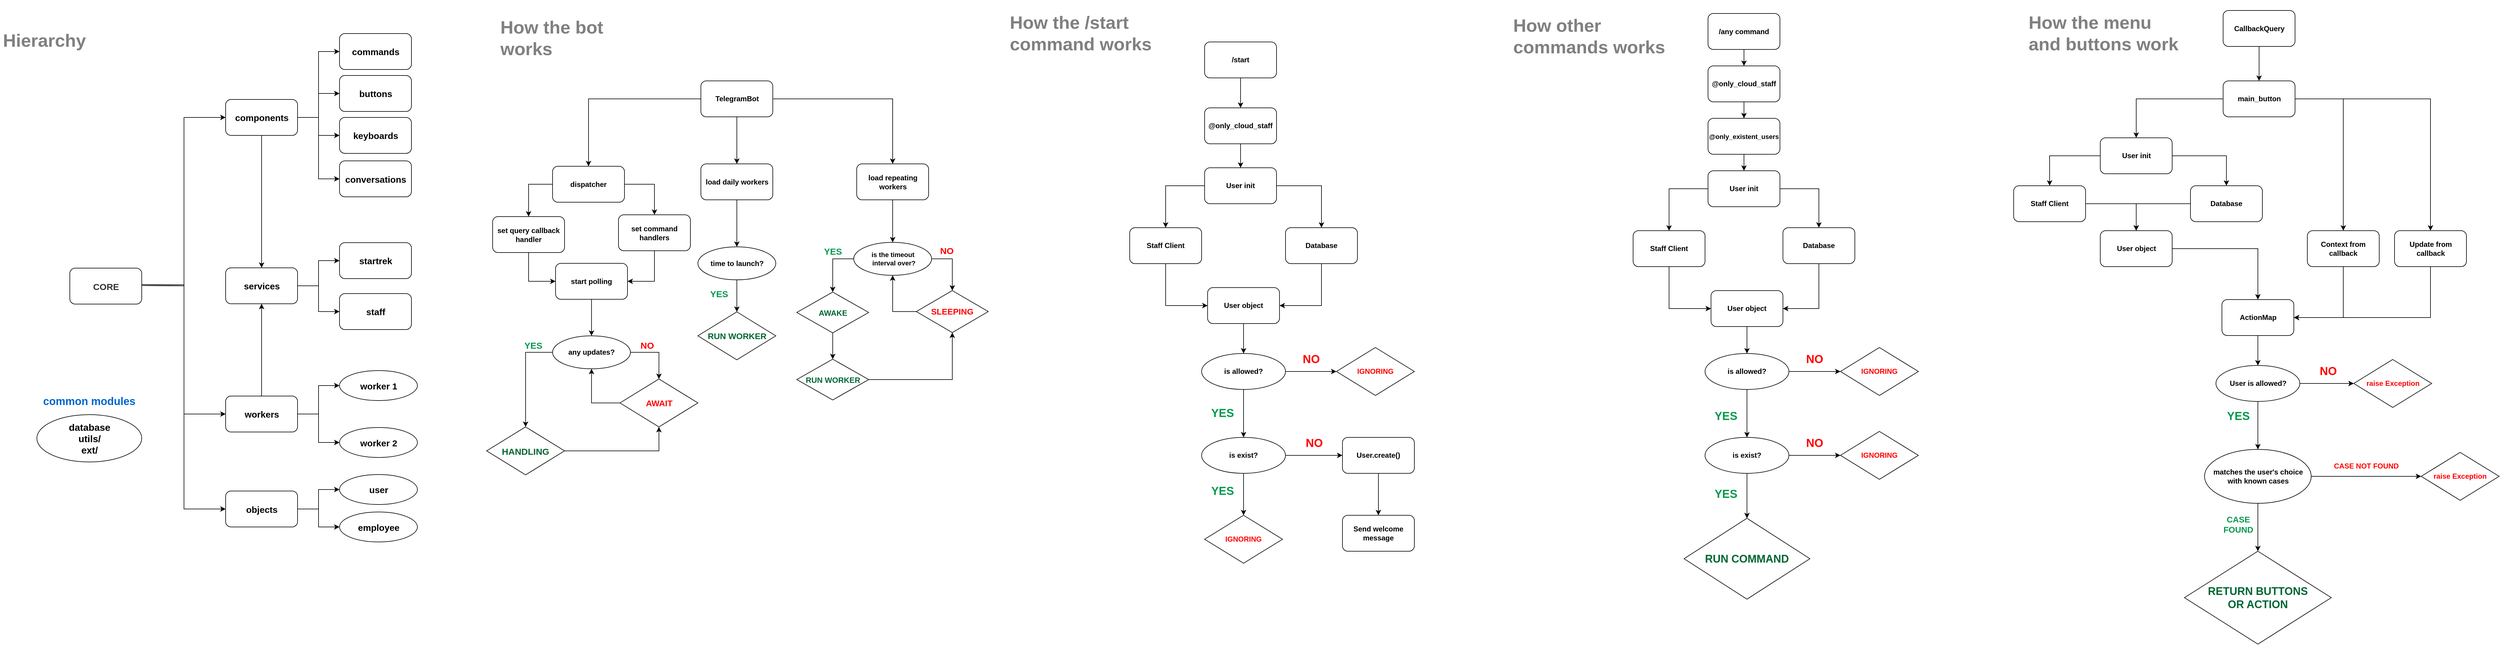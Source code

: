 <mxfile version="10.8.0" type="device"><diagram id="V_cWlCrBmqK7c-BqXXjo" name="Page-1"><mxGraphModel dx="3140" dy="1137" grid="1" gridSize="10" guides="1" tooltips="1" connect="1" arrows="1" fold="1" page="1" pageScale="1" pageWidth="850" pageHeight="1100" math="0" shadow="0"><root><mxCell id="0"/><mxCell id="1" parent="0"/><mxCell id="5QeI-9-VTPNLPR4n-Tfl-6" style="edgeStyle=orthogonalEdgeStyle;rounded=0;orthogonalLoop=1;jettySize=auto;html=1;entryX=0.5;entryY=0;entryDx=0;entryDy=0;fontSize=12;" edge="1" parent="1" source="5QeI-9-VTPNLPR4n-Tfl-1" target="5QeI-9-VTPNLPR4n-Tfl-3"><mxGeometry relative="1" as="geometry"/></mxCell><mxCell id="5QeI-9-VTPNLPR4n-Tfl-1" value="/start" style="rounded=1;whiteSpace=wrap;html=1;fontStyle=1" vertex="1" parent="1"><mxGeometry x="360" y="80" width="120" height="60" as="geometry"/></mxCell><mxCell id="5QeI-9-VTPNLPR4n-Tfl-11" style="edgeStyle=orthogonalEdgeStyle;rounded=0;orthogonalLoop=1;jettySize=auto;html=1;entryX=0.5;entryY=0;entryDx=0;entryDy=0;fontSize=12;" edge="1" parent="1" source="5QeI-9-VTPNLPR4n-Tfl-3" target="5QeI-9-VTPNLPR4n-Tfl-8"><mxGeometry relative="1" as="geometry"/></mxCell><mxCell id="5QeI-9-VTPNLPR4n-Tfl-3" value="@only_cloud_staff" style="rounded=1;whiteSpace=wrap;html=1;fontStyle=1" vertex="1" parent="1"><mxGeometry x="360" y="190" width="120" height="60" as="geometry"/></mxCell><mxCell id="5QeI-9-VTPNLPR4n-Tfl-14" style="edgeStyle=orthogonalEdgeStyle;rounded=0;orthogonalLoop=1;jettySize=auto;html=1;fontSize=12;entryX=0.5;entryY=0;entryDx=0;entryDy=0;" edge="1" parent="1" source="5QeI-9-VTPNLPR4n-Tfl-8" target="5QeI-9-VTPNLPR4n-Tfl-12"><mxGeometry relative="1" as="geometry"><mxPoint x="270" y="389" as="targetPoint"/></mxGeometry></mxCell><mxCell id="5QeI-9-VTPNLPR4n-Tfl-15" style="edgeStyle=orthogonalEdgeStyle;rounded=0;orthogonalLoop=1;jettySize=auto;html=1;entryX=0.5;entryY=0;entryDx=0;entryDy=0;fontSize=12;" edge="1" parent="1" source="5QeI-9-VTPNLPR4n-Tfl-8" target="5QeI-9-VTPNLPR4n-Tfl-13"><mxGeometry relative="1" as="geometry"/></mxCell><mxCell id="5QeI-9-VTPNLPR4n-Tfl-8" value="User init" style="rounded=1;whiteSpace=wrap;html=1;fontStyle=1" vertex="1" parent="1"><mxGeometry x="360" y="290" width="120" height="60" as="geometry"/></mxCell><mxCell id="5QeI-9-VTPNLPR4n-Tfl-18" style="edgeStyle=orthogonalEdgeStyle;rounded=0;orthogonalLoop=1;jettySize=auto;html=1;entryX=0;entryY=0.5;entryDx=0;entryDy=0;fontSize=12;exitX=0.5;exitY=1;exitDx=0;exitDy=0;" edge="1" parent="1" source="5QeI-9-VTPNLPR4n-Tfl-12" target="5QeI-9-VTPNLPR4n-Tfl-16"><mxGeometry relative="1" as="geometry"/></mxCell><mxCell id="5QeI-9-VTPNLPR4n-Tfl-12" value="Staff Client" style="rounded=1;whiteSpace=wrap;html=1;fontSize=12;fontStyle=1" vertex="1" parent="1"><mxGeometry x="235" y="390" width="120" height="60" as="geometry"/></mxCell><mxCell id="5QeI-9-VTPNLPR4n-Tfl-17" style="edgeStyle=orthogonalEdgeStyle;rounded=0;orthogonalLoop=1;jettySize=auto;html=1;entryX=1;entryY=0.5;entryDx=0;entryDy=0;fontSize=12;exitX=0.5;exitY=1;exitDx=0;exitDy=0;" edge="1" parent="1" source="5QeI-9-VTPNLPR4n-Tfl-13" target="5QeI-9-VTPNLPR4n-Tfl-16"><mxGeometry relative="1" as="geometry"/></mxCell><mxCell id="5QeI-9-VTPNLPR4n-Tfl-13" value="Database" style="rounded=1;whiteSpace=wrap;html=1;fontSize=12;fontStyle=1" vertex="1" parent="1"><mxGeometry x="495" y="390" width="120" height="60" as="geometry"/></mxCell><mxCell id="5QeI-9-VTPNLPR4n-Tfl-23" style="edgeStyle=orthogonalEdgeStyle;rounded=0;orthogonalLoop=1;jettySize=auto;html=1;entryX=0.5;entryY=0;entryDx=0;entryDy=0;fontSize=19;fontColor=#FF0000;" edge="1" parent="1" source="5QeI-9-VTPNLPR4n-Tfl-16" target="5QeI-9-VTPNLPR4n-Tfl-19"><mxGeometry relative="1" as="geometry"/></mxCell><mxCell id="5QeI-9-VTPNLPR4n-Tfl-16" value="User object" style="rounded=1;whiteSpace=wrap;html=1;fontSize=12;fontStyle=1" vertex="1" parent="1"><mxGeometry x="365" y="490" width="120" height="60" as="geometry"/></mxCell><mxCell id="5QeI-9-VTPNLPR4n-Tfl-21" style="edgeStyle=orthogonalEdgeStyle;rounded=0;orthogonalLoop=1;jettySize=auto;html=1;entryX=0;entryY=0.5;entryDx=0;entryDy=0;fontSize=12;" edge="1" parent="1" source="5QeI-9-VTPNLPR4n-Tfl-19" target="5QeI-9-VTPNLPR4n-Tfl-20"><mxGeometry relative="1" as="geometry"/></mxCell><mxCell id="5QeI-9-VTPNLPR4n-Tfl-27" style="edgeStyle=orthogonalEdgeStyle;rounded=0;orthogonalLoop=1;jettySize=auto;html=1;entryX=0.5;entryY=0;entryDx=0;entryDy=0;fontSize=19;fontColor=#FF0000;" edge="1" parent="1" source="5QeI-9-VTPNLPR4n-Tfl-19" target="5QeI-9-VTPNLPR4n-Tfl-26"><mxGeometry relative="1" as="geometry"/></mxCell><mxCell id="5QeI-9-VTPNLPR4n-Tfl-19" value="is allowed?" style="ellipse;whiteSpace=wrap;html=1;fontSize=12;fontStyle=1" vertex="1" parent="1"><mxGeometry x="355" y="600" width="140" height="60" as="geometry"/></mxCell><mxCell id="5QeI-9-VTPNLPR4n-Tfl-20" value="IGNORING" style="rhombus;whiteSpace=wrap;html=1;fontSize=12;fontColor=#FF0000;fontStyle=1" vertex="1" parent="1"><mxGeometry x="580" y="590" width="130" height="80" as="geometry"/></mxCell><mxCell id="5QeI-9-VTPNLPR4n-Tfl-22" value="NO" style="text;html=1;strokeColor=none;fillColor=none;align=center;verticalAlign=middle;whiteSpace=wrap;rounded=0;fontSize=19;fontColor=#FF0000;fontStyle=1" vertex="1" parent="1"><mxGeometry x="518" y="600" width="40" height="20" as="geometry"/></mxCell><mxCell id="5QeI-9-VTPNLPR4n-Tfl-25" value="YES" style="text;html=1;strokeColor=none;fillColor=none;align=center;verticalAlign=middle;whiteSpace=wrap;rounded=0;fontSize=19;fontColor=#00994D;fontStyle=1" vertex="1" parent="1"><mxGeometry x="370" y="690" width="40" height="20" as="geometry"/></mxCell><mxCell id="5QeI-9-VTPNLPR4n-Tfl-31" style="edgeStyle=orthogonalEdgeStyle;rounded=0;orthogonalLoop=1;jettySize=auto;html=1;entryX=0;entryY=0.5;entryDx=0;entryDy=0;fontSize=19;fontColor=#00994D;" edge="1" parent="1" source="5QeI-9-VTPNLPR4n-Tfl-26" target="5QeI-9-VTPNLPR4n-Tfl-30"><mxGeometry relative="1" as="geometry"/></mxCell><mxCell id="5QeI-9-VTPNLPR4n-Tfl-35" style="edgeStyle=orthogonalEdgeStyle;rounded=0;orthogonalLoop=1;jettySize=auto;html=1;entryX=0.5;entryY=0;entryDx=0;entryDy=0;fontSize=19;fontColor=#00994D;" edge="1" parent="1" source="5QeI-9-VTPNLPR4n-Tfl-26" target="5QeI-9-VTPNLPR4n-Tfl-34"><mxGeometry relative="1" as="geometry"/></mxCell><mxCell id="5QeI-9-VTPNLPR4n-Tfl-26" value="is exist?" style="ellipse;whiteSpace=wrap;html=1;fontSize=12;fontStyle=1" vertex="1" parent="1"><mxGeometry x="355" y="740" width="140" height="60" as="geometry"/></mxCell><mxCell id="5QeI-9-VTPNLPR4n-Tfl-29" value="NO" style="text;html=1;strokeColor=none;fillColor=none;align=center;verticalAlign=middle;whiteSpace=wrap;rounded=0;fontSize=19;fontColor=#FF0000;fontStyle=1" vertex="1" parent="1"><mxGeometry x="522.5" y="740" width="40" height="20" as="geometry"/></mxCell><mxCell id="5QeI-9-VTPNLPR4n-Tfl-33" style="edgeStyle=orthogonalEdgeStyle;rounded=0;orthogonalLoop=1;jettySize=auto;html=1;entryX=0.5;entryY=0;entryDx=0;entryDy=0;fontSize=19;fontColor=#00994D;" edge="1" parent="1" source="5QeI-9-VTPNLPR4n-Tfl-30" target="5QeI-9-VTPNLPR4n-Tfl-32"><mxGeometry relative="1" as="geometry"/></mxCell><mxCell id="5QeI-9-VTPNLPR4n-Tfl-30" value="User.create()" style="rounded=1;whiteSpace=wrap;html=1;fontSize=12;fontStyle=1" vertex="1" parent="1"><mxGeometry x="590" y="740" width="120" height="60" as="geometry"/></mxCell><mxCell id="5QeI-9-VTPNLPR4n-Tfl-32" value="Send welcome message" style="rounded=1;whiteSpace=wrap;html=1;fontSize=12;fontStyle=1" vertex="1" parent="1"><mxGeometry x="590" y="870" width="120" height="60" as="geometry"/></mxCell><mxCell id="5QeI-9-VTPNLPR4n-Tfl-34" value="IGNORING" style="rhombus;whiteSpace=wrap;html=1;fontSize=12;fontColor=#FF0000;fontStyle=1" vertex="1" parent="1"><mxGeometry x="360" y="870" width="130" height="80" as="geometry"/></mxCell><mxCell id="5QeI-9-VTPNLPR4n-Tfl-36" value="YES" style="text;html=1;strokeColor=none;fillColor=none;align=center;verticalAlign=middle;whiteSpace=wrap;rounded=0;fontSize=19;fontColor=#00994D;fontStyle=1" vertex="1" parent="1"><mxGeometry x="370" y="820" width="40" height="20" as="geometry"/></mxCell><mxCell id="5QeI-9-VTPNLPR4n-Tfl-37" value="&lt;h1 style=&quot;font-size: 30px&quot;&gt;How the /start command works&lt;/h1&gt;" style="text;html=1;strokeColor=none;fillColor=none;spacing=5;spacingTop=-20;whiteSpace=wrap;overflow=hidden;rounded=0;fontSize=30;fontColor=#808080;" vertex="1" parent="1"><mxGeometry x="30" y="20" width="250" height="120" as="geometry"/></mxCell><mxCell id="5QeI-9-VTPNLPR4n-Tfl-40" style="edgeStyle=orthogonalEdgeStyle;rounded=0;orthogonalLoop=1;jettySize=auto;html=1;entryX=0.5;entryY=0;entryDx=0;entryDy=0;fontSize=12;" edge="1" source="5QeI-9-VTPNLPR4n-Tfl-41" target="5QeI-9-VTPNLPR4n-Tfl-43" parent="1"><mxGeometry relative="1" as="geometry"/></mxCell><mxCell id="5QeI-9-VTPNLPR4n-Tfl-41" value="/any command" style="rounded=1;whiteSpace=wrap;html=1;fontStyle=1" vertex="1" parent="1"><mxGeometry x="1200" y="32.5" width="120" height="60" as="geometry"/></mxCell><mxCell id="5QeI-9-VTPNLPR4n-Tfl-70" style="edgeStyle=orthogonalEdgeStyle;rounded=0;orthogonalLoop=1;jettySize=auto;html=1;entryX=0.5;entryY=0;entryDx=0;entryDy=0;fontSize=11;fontColor=#808080;" edge="1" parent="1" source="5QeI-9-VTPNLPR4n-Tfl-43" target="5QeI-9-VTPNLPR4n-Tfl-69"><mxGeometry relative="1" as="geometry"/></mxCell><mxCell id="5QeI-9-VTPNLPR4n-Tfl-43" value="@only_cloud_staff" style="rounded=1;whiteSpace=wrap;html=1;fontStyle=1" vertex="1" parent="1"><mxGeometry x="1200" y="120" width="120" height="60" as="geometry"/></mxCell><mxCell id="5QeI-9-VTPNLPR4n-Tfl-44" style="edgeStyle=orthogonalEdgeStyle;rounded=0;orthogonalLoop=1;jettySize=auto;html=1;fontSize=12;entryX=0.5;entryY=0;entryDx=0;entryDy=0;" edge="1" source="5QeI-9-VTPNLPR4n-Tfl-46" target="5QeI-9-VTPNLPR4n-Tfl-48" parent="1"><mxGeometry relative="1" as="geometry"><mxPoint x="1110" y="394" as="targetPoint"/></mxGeometry></mxCell><mxCell id="5QeI-9-VTPNLPR4n-Tfl-45" style="edgeStyle=orthogonalEdgeStyle;rounded=0;orthogonalLoop=1;jettySize=auto;html=1;entryX=0.5;entryY=0;entryDx=0;entryDy=0;fontSize=12;" edge="1" source="5QeI-9-VTPNLPR4n-Tfl-46" target="5QeI-9-VTPNLPR4n-Tfl-50" parent="1"><mxGeometry relative="1" as="geometry"/></mxCell><mxCell id="5QeI-9-VTPNLPR4n-Tfl-46" value="User init" style="rounded=1;whiteSpace=wrap;html=1;fontStyle=1" vertex="1" parent="1"><mxGeometry x="1200" y="295" width="120" height="60" as="geometry"/></mxCell><mxCell id="5QeI-9-VTPNLPR4n-Tfl-47" style="edgeStyle=orthogonalEdgeStyle;rounded=0;orthogonalLoop=1;jettySize=auto;html=1;entryX=0;entryY=0.5;entryDx=0;entryDy=0;fontSize=12;exitX=0.5;exitY=1;exitDx=0;exitDy=0;" edge="1" source="5QeI-9-VTPNLPR4n-Tfl-48" target="5QeI-9-VTPNLPR4n-Tfl-52" parent="1"><mxGeometry relative="1" as="geometry"/></mxCell><mxCell id="5QeI-9-VTPNLPR4n-Tfl-48" value="Staff Client" style="rounded=1;whiteSpace=wrap;html=1;fontSize=12;fontStyle=1" vertex="1" parent="1"><mxGeometry x="1075" y="395" width="120" height="60" as="geometry"/></mxCell><mxCell id="5QeI-9-VTPNLPR4n-Tfl-49" style="edgeStyle=orthogonalEdgeStyle;rounded=0;orthogonalLoop=1;jettySize=auto;html=1;entryX=1;entryY=0.5;entryDx=0;entryDy=0;fontSize=12;exitX=0.5;exitY=1;exitDx=0;exitDy=0;" edge="1" source="5QeI-9-VTPNLPR4n-Tfl-50" target="5QeI-9-VTPNLPR4n-Tfl-52" parent="1"><mxGeometry relative="1" as="geometry"/></mxCell><mxCell id="5QeI-9-VTPNLPR4n-Tfl-50" value="Database" style="rounded=1;whiteSpace=wrap;html=1;fontSize=12;fontStyle=1" vertex="1" parent="1"><mxGeometry x="1325" y="390" width="120" height="60" as="geometry"/></mxCell><mxCell id="5QeI-9-VTPNLPR4n-Tfl-51" style="edgeStyle=orthogonalEdgeStyle;rounded=0;orthogonalLoop=1;jettySize=auto;html=1;entryX=0.5;entryY=0;entryDx=0;entryDy=0;fontSize=19;fontColor=#FF0000;" edge="1" source="5QeI-9-VTPNLPR4n-Tfl-52" target="5QeI-9-VTPNLPR4n-Tfl-55" parent="1"><mxGeometry relative="1" as="geometry"/></mxCell><mxCell id="5QeI-9-VTPNLPR4n-Tfl-52" value="User object" style="rounded=1;whiteSpace=wrap;html=1;fontSize=12;fontStyle=1" vertex="1" parent="1"><mxGeometry x="1205" y="495" width="120" height="60" as="geometry"/></mxCell><mxCell id="5QeI-9-VTPNLPR4n-Tfl-53" style="edgeStyle=orthogonalEdgeStyle;rounded=0;orthogonalLoop=1;jettySize=auto;html=1;entryX=0;entryY=0.5;entryDx=0;entryDy=0;fontSize=12;" edge="1" source="5QeI-9-VTPNLPR4n-Tfl-55" target="5QeI-9-VTPNLPR4n-Tfl-56" parent="1"><mxGeometry relative="1" as="geometry"/></mxCell><mxCell id="5QeI-9-VTPNLPR4n-Tfl-54" style="edgeStyle=orthogonalEdgeStyle;rounded=0;orthogonalLoop=1;jettySize=auto;html=1;entryX=0.5;entryY=0;entryDx=0;entryDy=0;fontSize=19;fontColor=#FF0000;" edge="1" source="5QeI-9-VTPNLPR4n-Tfl-55" target="5QeI-9-VTPNLPR4n-Tfl-61" parent="1"><mxGeometry relative="1" as="geometry"/></mxCell><mxCell id="5QeI-9-VTPNLPR4n-Tfl-55" value="is allowed?" style="ellipse;whiteSpace=wrap;html=1;fontSize=12;fontStyle=1" vertex="1" parent="1"><mxGeometry x="1195" y="600" width="140" height="60" as="geometry"/></mxCell><mxCell id="5QeI-9-VTPNLPR4n-Tfl-56" value="IGNORING" style="rhombus;whiteSpace=wrap;html=1;fontSize=12;fontColor=#FF0000;fontStyle=1" vertex="1" parent="1"><mxGeometry x="1421" y="590" width="130" height="80" as="geometry"/></mxCell><mxCell id="5QeI-9-VTPNLPR4n-Tfl-57" value="NO" style="text;html=1;strokeColor=none;fillColor=none;align=center;verticalAlign=middle;whiteSpace=wrap;rounded=0;fontSize=19;fontColor=#FF0000;fontStyle=1" vertex="1" parent="1"><mxGeometry x="1358" y="600" width="40" height="20" as="geometry"/></mxCell><mxCell id="5QeI-9-VTPNLPR4n-Tfl-58" value="YES" style="text;html=1;strokeColor=none;fillColor=none;align=center;verticalAlign=middle;whiteSpace=wrap;rounded=0;fontSize=19;fontColor=#00994D;fontStyle=1" vertex="1" parent="1"><mxGeometry x="1210" y="695" width="40" height="20" as="geometry"/></mxCell><mxCell id="5QeI-9-VTPNLPR4n-Tfl-59" style="edgeStyle=orthogonalEdgeStyle;rounded=0;orthogonalLoop=1;jettySize=auto;html=1;entryX=0;entryY=0.5;entryDx=0;entryDy=0;fontSize=19;fontColor=#00994D;" edge="1" source="5QeI-9-VTPNLPR4n-Tfl-61" target="5QeI-9-VTPNLPR4n-Tfl-73" parent="1"><mxGeometry relative="1" as="geometry"><mxPoint x="1440.471" y="769.765" as="targetPoint"/></mxGeometry></mxCell><mxCell id="5QeI-9-VTPNLPR4n-Tfl-60" style="edgeStyle=orthogonalEdgeStyle;rounded=0;orthogonalLoop=1;jettySize=auto;html=1;entryX=0.5;entryY=0;entryDx=0;entryDy=0;fontSize=19;fontColor=#00994D;" edge="1" source="5QeI-9-VTPNLPR4n-Tfl-61" target="5QeI-9-VTPNLPR4n-Tfl-66" parent="1"><mxGeometry relative="1" as="geometry"/></mxCell><mxCell id="5QeI-9-VTPNLPR4n-Tfl-61" value="is exist?" style="ellipse;whiteSpace=wrap;html=1;fontSize=12;fontStyle=1" vertex="1" parent="1"><mxGeometry x="1195" y="740" width="140" height="60" as="geometry"/></mxCell><mxCell id="5QeI-9-VTPNLPR4n-Tfl-62" value="NO" style="text;html=1;strokeColor=none;fillColor=none;align=center;verticalAlign=middle;whiteSpace=wrap;rounded=0;fontSize=19;fontColor=#FF0000;fontStyle=1" vertex="1" parent="1"><mxGeometry x="1358" y="740" width="40" height="20" as="geometry"/></mxCell><mxCell id="5QeI-9-VTPNLPR4n-Tfl-66" value="RUN COMMAND" style="rhombus;whiteSpace=wrap;html=1;fontSize=18;fontColor=#006633;fontStyle=1" vertex="1" parent="1"><mxGeometry x="1160" y="875" width="210" height="135" as="geometry"/></mxCell><mxCell id="5QeI-9-VTPNLPR4n-Tfl-67" value="YES" style="text;html=1;strokeColor=none;fillColor=none;align=center;verticalAlign=middle;whiteSpace=wrap;rounded=0;fontSize=19;fontColor=#00994D;fontStyle=1" vertex="1" parent="1"><mxGeometry x="1210" y="825" width="40" height="20" as="geometry"/></mxCell><mxCell id="5QeI-9-VTPNLPR4n-Tfl-68" value="&lt;h1 style=&quot;font-size: 30px&quot;&gt;How other commands works&lt;/h1&gt;" style="text;html=1;strokeColor=none;fillColor=none;spacing=5;spacingTop=-20;whiteSpace=wrap;overflow=hidden;rounded=0;fontSize=30;fontColor=#808080;" vertex="1" parent="1"><mxGeometry x="870" y="25" width="270" height="125" as="geometry"/></mxCell><mxCell id="5QeI-9-VTPNLPR4n-Tfl-72" style="edgeStyle=orthogonalEdgeStyle;rounded=0;orthogonalLoop=1;jettySize=auto;html=1;entryX=0.5;entryY=0;entryDx=0;entryDy=0;fontSize=11;fontColor=#808080;" edge="1" parent="1" source="5QeI-9-VTPNLPR4n-Tfl-69" target="5QeI-9-VTPNLPR4n-Tfl-46"><mxGeometry relative="1" as="geometry"/></mxCell><mxCell id="5QeI-9-VTPNLPR4n-Tfl-69" value="@only_existent_users" style="rounded=1;whiteSpace=wrap;html=1;fontStyle=1;fontSize=11;" vertex="1" parent="1"><mxGeometry x="1200" y="207.5" width="120" height="60" as="geometry"/></mxCell><mxCell id="5QeI-9-VTPNLPR4n-Tfl-73" value="IGNORING" style="rhombus;whiteSpace=wrap;html=1;fontSize=12;fontColor=#FF0000;fontStyle=1" vertex="1" parent="1"><mxGeometry x="1421" y="730" width="130" height="80" as="geometry"/></mxCell><mxCell id="5QeI-9-VTPNLPR4n-Tfl-77" style="edgeStyle=orthogonalEdgeStyle;rounded=0;orthogonalLoop=1;jettySize=auto;html=1;fontSize=12;entryX=0.5;entryY=0;entryDx=0;entryDy=0;" edge="1" source="5QeI-9-VTPNLPR4n-Tfl-89" target="5QeI-9-VTPNLPR4n-Tfl-90" parent="1"><mxGeometry relative="1" as="geometry"><mxPoint x="1764.5" y="339" as="targetPoint"/></mxGeometry></mxCell><mxCell id="5QeI-9-VTPNLPR4n-Tfl-78" style="edgeStyle=orthogonalEdgeStyle;rounded=0;orthogonalLoop=1;jettySize=auto;html=1;entryX=0.5;entryY=0;entryDx=0;entryDy=0;fontSize=12;" edge="1" source="5QeI-9-VTPNLPR4n-Tfl-89" target="5QeI-9-VTPNLPR4n-Tfl-91" parent="1"><mxGeometry relative="1" as="geometry"/></mxCell><mxCell id="5QeI-9-VTPNLPR4n-Tfl-79" style="edgeStyle=orthogonalEdgeStyle;rounded=0;orthogonalLoop=1;jettySize=auto;html=1;entryX=0.5;entryY=0;entryDx=0;entryDy=0;fontSize=12;exitX=1;exitY=0.5;exitDx=0;exitDy=0;" edge="1" source="5QeI-9-VTPNLPR4n-Tfl-90" target="5QeI-9-VTPNLPR4n-Tfl-92" parent="1"><mxGeometry relative="1" as="geometry"><mxPoint x="1860" y="470" as="targetPoint"/></mxGeometry></mxCell><mxCell id="5QeI-9-VTPNLPR4n-Tfl-80" style="edgeStyle=orthogonalEdgeStyle;rounded=0;orthogonalLoop=1;jettySize=auto;html=1;entryX=0.5;entryY=0;entryDx=0;entryDy=0;fontSize=12;" edge="1" source="5QeI-9-VTPNLPR4n-Tfl-91" target="5QeI-9-VTPNLPR4n-Tfl-92" parent="1"><mxGeometry relative="1" as="geometry"><mxPoint x="1980" y="470" as="targetPoint"/></mxGeometry></mxCell><mxCell id="5QeI-9-VTPNLPR4n-Tfl-82" style="edgeStyle=orthogonalEdgeStyle;rounded=0;orthogonalLoop=1;jettySize=auto;html=1;entryX=0;entryY=0.5;entryDx=0;entryDy=0;fontSize=12;" edge="1" source="5QeI-9-VTPNLPR4n-Tfl-93" target="5QeI-9-VTPNLPR4n-Tfl-94" parent="1"><mxGeometry relative="1" as="geometry"/></mxCell><mxCell id="5QeI-9-VTPNLPR4n-Tfl-86" style="edgeStyle=orthogonalEdgeStyle;rounded=0;orthogonalLoop=1;jettySize=auto;html=1;entryX=0.5;entryY=0;entryDx=0;entryDy=0;fontSize=11;fontColor=#808080;exitX=0;exitY=0.5;exitDx=0;exitDy=0;" edge="1" source="5QeI-9-VTPNLPR4n-Tfl-105" target="5QeI-9-VTPNLPR4n-Tfl-89" parent="1"><mxGeometry relative="1" as="geometry"><mxPoint x="2120" y="262.5" as="sourcePoint"/></mxGeometry></mxCell><mxCell id="5QeI-9-VTPNLPR4n-Tfl-106" style="edgeStyle=orthogonalEdgeStyle;rounded=0;orthogonalLoop=1;jettySize=auto;html=1;entryX=0.5;entryY=0;entryDx=0;entryDy=0;fontSize=18;fontColor=#006633;" edge="1" parent="1" source="5QeI-9-VTPNLPR4n-Tfl-87" target="5QeI-9-VTPNLPR4n-Tfl-105"><mxGeometry relative="1" as="geometry"/></mxCell><mxCell id="5QeI-9-VTPNLPR4n-Tfl-87" value="CallbackQuery" style="rounded=1;whiteSpace=wrap;html=1;fontStyle=1" vertex="1" parent="1"><mxGeometry x="2059.5" y="27.5" width="120" height="60" as="geometry"/></mxCell><mxCell id="5QeI-9-VTPNLPR4n-Tfl-89" value="User init" style="rounded=1;whiteSpace=wrap;html=1;fontStyle=1" vertex="1" parent="1"><mxGeometry x="1854.5" y="240" width="120" height="60" as="geometry"/></mxCell><mxCell id="5QeI-9-VTPNLPR4n-Tfl-90" value="Staff Client" style="rounded=1;whiteSpace=wrap;html=1;fontSize=12;fontStyle=1" vertex="1" parent="1"><mxGeometry x="1710" y="320" width="120" height="60" as="geometry"/></mxCell><mxCell id="5QeI-9-VTPNLPR4n-Tfl-91" value="Database" style="rounded=1;whiteSpace=wrap;html=1;fontSize=12;fontStyle=1" vertex="1" parent="1"><mxGeometry x="2005" y="320" width="120" height="60" as="geometry"/></mxCell><mxCell id="5QeI-9-VTPNLPR4n-Tfl-121" style="edgeStyle=orthogonalEdgeStyle;rounded=0;orthogonalLoop=1;jettySize=auto;html=1;entryX=0.5;entryY=0;entryDx=0;entryDy=0;fontSize=18;fontColor=#006633;" edge="1" parent="1" source="5QeI-9-VTPNLPR4n-Tfl-92" target="5QeI-9-VTPNLPR4n-Tfl-111"><mxGeometry relative="1" as="geometry"/></mxCell><mxCell id="5QeI-9-VTPNLPR4n-Tfl-92" value="User object" style="rounded=1;whiteSpace=wrap;html=1;fontSize=12;fontStyle=1" vertex="1" parent="1"><mxGeometry x="1854.5" y="395" width="120" height="60" as="geometry"/></mxCell><mxCell id="5QeI-9-VTPNLPR4n-Tfl-126" style="edgeStyle=orthogonalEdgeStyle;rounded=0;orthogonalLoop=1;jettySize=auto;html=1;fontSize=12;fontColor=#000000;" edge="1" parent="1" source="5QeI-9-VTPNLPR4n-Tfl-93" target="5QeI-9-VTPNLPR4n-Tfl-125"><mxGeometry relative="1" as="geometry"/></mxCell><mxCell id="5QeI-9-VTPNLPR4n-Tfl-93" value="User is allowed?" style="ellipse;whiteSpace=wrap;html=1;fontSize=12;fontStyle=1" vertex="1" parent="1"><mxGeometry x="2047.5" y="620" width="140" height="60" as="geometry"/></mxCell><mxCell id="5QeI-9-VTPNLPR4n-Tfl-94" value="raise Exception" style="rhombus;whiteSpace=wrap;html=1;fontSize=12;fontColor=#FF0000;fontStyle=1" vertex="1" parent="1"><mxGeometry x="2277.5" y="610" width="130" height="80" as="geometry"/></mxCell><mxCell id="5QeI-9-VTPNLPR4n-Tfl-95" value="NO" style="text;html=1;strokeColor=none;fillColor=none;align=center;verticalAlign=middle;whiteSpace=wrap;rounded=0;fontSize=19;fontColor=#FF0000;fontStyle=1" vertex="1" parent="1"><mxGeometry x="2214.5" y="620" width="40" height="20" as="geometry"/></mxCell><mxCell id="5QeI-9-VTPNLPR4n-Tfl-96" value="YES" style="text;html=1;strokeColor=none;fillColor=none;align=center;verticalAlign=middle;whiteSpace=wrap;rounded=0;fontSize=19;fontColor=#00994D;fontStyle=1" vertex="1" parent="1"><mxGeometry x="2065" y="695" width="40" height="20" as="geometry"/></mxCell><mxCell id="5QeI-9-VTPNLPR4n-Tfl-99" value="RETURN BUTTONS&lt;br&gt;OR ACTION&lt;br&gt;" style="rhombus;whiteSpace=wrap;html=1;fontSize=18;fontColor=#006633;fontStyle=1" vertex="1" parent="1"><mxGeometry x="1995" y="930" width="245" height="155" as="geometry"/></mxCell><mxCell id="5QeI-9-VTPNLPR4n-Tfl-101" value="&lt;h1 style=&quot;font-size: 30px&quot;&gt;How the menu and buttons work&lt;/h1&gt;" style="text;html=1;strokeColor=none;fillColor=none;spacing=5;spacingTop=-20;whiteSpace=wrap;overflow=hidden;rounded=0;fontSize=30;fontColor=#808080;" vertex="1" parent="1"><mxGeometry x="1729.5" y="20" width="270" height="125" as="geometry"/></mxCell><mxCell id="5QeI-9-VTPNLPR4n-Tfl-117" style="edgeStyle=orthogonalEdgeStyle;rounded=0;orthogonalLoop=1;jettySize=auto;html=1;entryX=0.5;entryY=0;entryDx=0;entryDy=0;fontSize=18;fontColor=#006633;" edge="1" parent="1" source="5QeI-9-VTPNLPR4n-Tfl-105" target="5QeI-9-VTPNLPR4n-Tfl-115"><mxGeometry relative="1" as="geometry"/></mxCell><mxCell id="5QeI-9-VTPNLPR4n-Tfl-118" style="edgeStyle=orthogonalEdgeStyle;rounded=0;orthogonalLoop=1;jettySize=auto;html=1;entryX=0.5;entryY=0;entryDx=0;entryDy=0;fontSize=18;fontColor=#006633;" edge="1" parent="1" source="5QeI-9-VTPNLPR4n-Tfl-105" target="5QeI-9-VTPNLPR4n-Tfl-116"><mxGeometry relative="1" as="geometry"/></mxCell><mxCell id="5QeI-9-VTPNLPR4n-Tfl-105" value="main_button" style="rounded=1;whiteSpace=wrap;html=1;fontStyle=1" vertex="1" parent="1"><mxGeometry x="2059.5" y="145" width="120" height="60" as="geometry"/></mxCell><mxCell id="5QeI-9-VTPNLPR4n-Tfl-124" style="edgeStyle=orthogonalEdgeStyle;rounded=0;orthogonalLoop=1;jettySize=auto;html=1;entryX=0.5;entryY=0;entryDx=0;entryDy=0;fontSize=18;fontColor=#006633;" edge="1" parent="1" source="5QeI-9-VTPNLPR4n-Tfl-111" target="5QeI-9-VTPNLPR4n-Tfl-93"><mxGeometry relative="1" as="geometry"/></mxCell><mxCell id="5QeI-9-VTPNLPR4n-Tfl-111" value="ActionMap" style="rounded=1;whiteSpace=wrap;html=1;fontStyle=1" vertex="1" parent="1"><mxGeometry x="2057.5" y="510" width="120" height="60" as="geometry"/></mxCell><mxCell id="5QeI-9-VTPNLPR4n-Tfl-122" style="edgeStyle=orthogonalEdgeStyle;rounded=0;orthogonalLoop=1;jettySize=auto;html=1;entryX=1;entryY=0.5;entryDx=0;entryDy=0;fontSize=18;fontColor=#006633;exitX=0.5;exitY=1;exitDx=0;exitDy=0;" edge="1" parent="1" source="5QeI-9-VTPNLPR4n-Tfl-115" target="5QeI-9-VTPNLPR4n-Tfl-111"><mxGeometry relative="1" as="geometry"/></mxCell><mxCell id="5QeI-9-VTPNLPR4n-Tfl-115" value="Context from callback" style="rounded=1;whiteSpace=wrap;html=1;fontSize=12;fontStyle=1" vertex="1" parent="1"><mxGeometry x="2200" y="395" width="120" height="60" as="geometry"/></mxCell><mxCell id="5QeI-9-VTPNLPR4n-Tfl-123" style="edgeStyle=orthogonalEdgeStyle;rounded=0;orthogonalLoop=1;jettySize=auto;html=1;entryX=1;entryY=0.5;entryDx=0;entryDy=0;fontSize=18;fontColor=#006633;exitX=0.5;exitY=1;exitDx=0;exitDy=0;" edge="1" parent="1" source="5QeI-9-VTPNLPR4n-Tfl-116" target="5QeI-9-VTPNLPR4n-Tfl-111"><mxGeometry relative="1" as="geometry"/></mxCell><mxCell id="5QeI-9-VTPNLPR4n-Tfl-116" value="Update from callback" style="rounded=1;whiteSpace=wrap;html=1;fontSize=12;fontStyle=1" vertex="1" parent="1"><mxGeometry x="2345.5" y="395" width="120" height="60" as="geometry"/></mxCell><mxCell id="5QeI-9-VTPNLPR4n-Tfl-130" style="edgeStyle=orthogonalEdgeStyle;rounded=0;orthogonalLoop=1;jettySize=auto;html=1;fontSize=12;fontColor=#000000;" edge="1" parent="1" source="5QeI-9-VTPNLPR4n-Tfl-125" target="5QeI-9-VTPNLPR4n-Tfl-99"><mxGeometry relative="1" as="geometry"/></mxCell><mxCell id="5QeI-9-VTPNLPR4n-Tfl-133" style="edgeStyle=orthogonalEdgeStyle;rounded=0;orthogonalLoop=1;jettySize=auto;html=1;fontSize=12;fontColor=#000000;" edge="1" parent="1" source="5QeI-9-VTPNLPR4n-Tfl-125" target="5QeI-9-VTPNLPR4n-Tfl-132"><mxGeometry relative="1" as="geometry"/></mxCell><mxCell id="5QeI-9-VTPNLPR4n-Tfl-125" value="matches the user's choice with known cases" style="ellipse;whiteSpace=wrap;html=1;fontSize=12;fontColor=#000000;fontStyle=1" vertex="1" parent="1"><mxGeometry x="2028.5" y="760" width="178" height="90" as="geometry"/></mxCell><mxCell id="5QeI-9-VTPNLPR4n-Tfl-129" value="CASE FOUND" style="text;html=1;strokeColor=none;fillColor=none;align=center;verticalAlign=middle;whiteSpace=wrap;rounded=0;fontSize=14;fontColor=#00994D;fontStyle=1" vertex="1" parent="1"><mxGeometry x="2065" y="875" width="40" height="20" as="geometry"/></mxCell><mxCell id="5QeI-9-VTPNLPR4n-Tfl-132" value="raise Exception" style="rhombus;whiteSpace=wrap;html=1;fontSize=12;fontColor=#FF0000;fontStyle=1" vertex="1" parent="1"><mxGeometry x="2390" y="765" width="130" height="80" as="geometry"/></mxCell><mxCell id="5QeI-9-VTPNLPR4n-Tfl-134" value="CASE NOT FOUND" style="text;html=1;strokeColor=none;fillColor=none;align=center;verticalAlign=middle;whiteSpace=wrap;rounded=0;fontSize=12;fontColor=#FF0000;fontStyle=1" vertex="1" parent="1"><mxGeometry x="2221" y="760" width="155" height="55" as="geometry"/></mxCell><mxCell id="5QeI-9-VTPNLPR4n-Tfl-135" style="edgeStyle=orthogonalEdgeStyle;rounded=0;orthogonalLoop=1;jettySize=auto;html=1;entryX=0.5;entryY=0;entryDx=0;entryDy=0;fontSize=12;exitX=1;exitY=0.5;exitDx=0;exitDy=0;" edge="1" source="5QeI-9-VTPNLPR4n-Tfl-176" target="5QeI-9-VTPNLPR4n-Tfl-138" parent="1"><mxGeometry relative="1" as="geometry"/></mxCell><mxCell id="5QeI-9-VTPNLPR4n-Tfl-165" style="edgeStyle=orthogonalEdgeStyle;rounded=0;orthogonalLoop=1;jettySize=auto;html=1;entryX=0.5;entryY=0;entryDx=0;entryDy=0;fontSize=14;fontColor=#000000;exitX=0;exitY=0.5;exitDx=0;exitDy=0;" edge="1" parent="1" source="5QeI-9-VTPNLPR4n-Tfl-176" target="5QeI-9-VTPNLPR4n-Tfl-141"><mxGeometry relative="1" as="geometry"/></mxCell><mxCell id="5QeI-9-VTPNLPR4n-Tfl-166" style="edgeStyle=orthogonalEdgeStyle;rounded=0;orthogonalLoop=1;jettySize=auto;html=1;entryX=0.5;entryY=0;entryDx=0;entryDy=0;fontSize=14;fontColor=#000000;" edge="1" parent="1" source="5QeI-9-VTPNLPR4n-Tfl-136" target="5QeI-9-VTPNLPR4n-Tfl-164"><mxGeometry relative="1" as="geometry"/></mxCell><mxCell id="5QeI-9-VTPNLPR4n-Tfl-177" style="edgeStyle=orthogonalEdgeStyle;rounded=0;orthogonalLoop=1;jettySize=auto;html=1;entryX=0.5;entryY=0;entryDx=0;entryDy=0;fontSize=14;fontColor=#006633;exitX=0;exitY=0.5;exitDx=0;exitDy=0;" edge="1" parent="1" source="5QeI-9-VTPNLPR4n-Tfl-136" target="5QeI-9-VTPNLPR4n-Tfl-176"><mxGeometry relative="1" as="geometry"/></mxCell><mxCell id="5QeI-9-VTPNLPR4n-Tfl-179" style="edgeStyle=orthogonalEdgeStyle;rounded=0;orthogonalLoop=1;jettySize=auto;html=1;entryX=0.5;entryY=0;entryDx=0;entryDy=0;fontSize=14;fontColor=#006633;" edge="1" parent="1" source="5QeI-9-VTPNLPR4n-Tfl-136" target="5QeI-9-VTPNLPR4n-Tfl-178"><mxGeometry relative="1" as="geometry"/></mxCell><mxCell id="5QeI-9-VTPNLPR4n-Tfl-136" value="TelegramBot" style="rounded=1;whiteSpace=wrap;html=1;fontStyle=1" vertex="1" parent="1"><mxGeometry x="-480.5" y="145" width="120" height="60" as="geometry"/></mxCell><mxCell id="5QeI-9-VTPNLPR4n-Tfl-168" style="edgeStyle=orthogonalEdgeStyle;rounded=0;orthogonalLoop=1;jettySize=auto;html=1;entryX=1;entryY=0.5;entryDx=0;entryDy=0;fontSize=14;fontColor=#000000;" edge="1" parent="1" source="5QeI-9-VTPNLPR4n-Tfl-138" target="5QeI-9-VTPNLPR4n-Tfl-167"><mxGeometry relative="1" as="geometry"/></mxCell><mxCell id="5QeI-9-VTPNLPR4n-Tfl-138" value="set command handlers" style="rounded=1;whiteSpace=wrap;html=1;fontStyle=1" vertex="1" parent="1"><mxGeometry x="-618" y="368.5" width="120" height="60" as="geometry"/></mxCell><mxCell id="5QeI-9-VTPNLPR4n-Tfl-169" style="edgeStyle=orthogonalEdgeStyle;rounded=0;orthogonalLoop=1;jettySize=auto;html=1;entryX=0;entryY=0.5;entryDx=0;entryDy=0;fontSize=14;fontColor=#000000;" edge="1" parent="1" source="5QeI-9-VTPNLPR4n-Tfl-141" target="5QeI-9-VTPNLPR4n-Tfl-167"><mxGeometry relative="1" as="geometry"/></mxCell><mxCell id="5QeI-9-VTPNLPR4n-Tfl-141" value="set query callback handler" style="rounded=1;whiteSpace=wrap;html=1;fontStyle=1" vertex="1" parent="1"><mxGeometry x="-828" y="371.5" width="120" height="60" as="geometry"/></mxCell><mxCell id="5QeI-9-VTPNLPR4n-Tfl-174" style="edgeStyle=orthogonalEdgeStyle;rounded=0;orthogonalLoop=1;jettySize=auto;html=1;entryX=0.5;entryY=1;entryDx=0;entryDy=0;fontSize=14;fontColor=#000000;exitX=0;exitY=0.5;exitDx=0;exitDy=0;" edge="1" parent="1" source="5QeI-9-VTPNLPR4n-Tfl-151" target="5QeI-9-VTPNLPR4n-Tfl-156"><mxGeometry relative="1" as="geometry"/></mxCell><mxCell id="5QeI-9-VTPNLPR4n-Tfl-151" value="AWAIT" style="rhombus;whiteSpace=wrap;html=1;fontSize=14;fontColor=#FF0000;fontStyle=1" vertex="1" parent="1"><mxGeometry x="-615.5" y="642.5" width="130" height="80" as="geometry"/></mxCell><mxCell id="5QeI-9-VTPNLPR4n-Tfl-152" value="NO" style="text;html=1;strokeColor=none;fillColor=none;align=center;verticalAlign=middle;whiteSpace=wrap;rounded=0;fontSize=15;fontColor=#FF0000;fontStyle=1" vertex="1" parent="1"><mxGeometry x="-590.5" y="575.5" width="40" height="20" as="geometry"/></mxCell><mxCell id="5QeI-9-VTPNLPR4n-Tfl-153" value="YES" style="text;html=1;strokeColor=none;fillColor=none;align=center;verticalAlign=middle;whiteSpace=wrap;rounded=0;fontSize=15;fontColor=#00994D;fontStyle=1" vertex="1" parent="1"><mxGeometry x="-780.5" y="575.5" width="40" height="20" as="geometry"/></mxCell><mxCell id="5QeI-9-VTPNLPR4n-Tfl-171" style="edgeStyle=orthogonalEdgeStyle;rounded=0;orthogonalLoop=1;jettySize=auto;html=1;entryX=0.5;entryY=0;entryDx=0;entryDy=0;fontSize=14;fontColor=#000000;exitX=1;exitY=0.5;exitDx=0;exitDy=0;" edge="1" parent="1" source="5QeI-9-VTPNLPR4n-Tfl-156" target="5QeI-9-VTPNLPR4n-Tfl-151"><mxGeometry relative="1" as="geometry"/></mxCell><mxCell id="5QeI-9-VTPNLPR4n-Tfl-172" style="edgeStyle=orthogonalEdgeStyle;rounded=0;orthogonalLoop=1;jettySize=auto;html=1;entryX=0.5;entryY=0;entryDx=0;entryDy=0;fontSize=14;fontColor=#000000;exitX=0;exitY=0.5;exitDx=0;exitDy=0;" edge="1" parent="1" source="5QeI-9-VTPNLPR4n-Tfl-156" target="5QeI-9-VTPNLPR4n-Tfl-161"><mxGeometry relative="1" as="geometry"/></mxCell><mxCell id="5QeI-9-VTPNLPR4n-Tfl-156" value="any updates?" style="ellipse;whiteSpace=wrap;html=1;fontSize=12;fontStyle=1" vertex="1" parent="1"><mxGeometry x="-728" y="570.5" width="130" height="55" as="geometry"/></mxCell><mxCell id="5QeI-9-VTPNLPR4n-Tfl-196" style="edgeStyle=orthogonalEdgeStyle;rounded=0;orthogonalLoop=1;jettySize=auto;html=1;entryX=0.5;entryY=1;entryDx=0;entryDy=0;fontSize=17;fontColor=#006633;" edge="1" parent="1" source="5QeI-9-VTPNLPR4n-Tfl-161" target="5QeI-9-VTPNLPR4n-Tfl-151"><mxGeometry relative="1" as="geometry"/></mxCell><mxCell id="5QeI-9-VTPNLPR4n-Tfl-161" value="HANDLING" style="rhombus;whiteSpace=wrap;html=1;fontSize=15;fontColor=#006633;fontStyle=1" vertex="1" parent="1"><mxGeometry x="-838" y="722.5" width="130" height="80" as="geometry"/></mxCell><mxCell id="5QeI-9-VTPNLPR4n-Tfl-163" value="&lt;h1 style=&quot;font-size: 30px&quot;&gt;How the bot works&amp;nbsp; &amp;nbsp;&amp;nbsp;&lt;/h1&gt;" style="text;html=1;strokeColor=none;fillColor=none;spacing=5;spacingTop=-20;whiteSpace=wrap;overflow=hidden;rounded=0;fontSize=30;fontColor=#808080;" vertex="1" parent="1"><mxGeometry x="-820" y="27.5" width="250" height="120" as="geometry"/></mxCell><mxCell id="5QeI-9-VTPNLPR4n-Tfl-191" style="edgeStyle=orthogonalEdgeStyle;rounded=0;orthogonalLoop=1;jettySize=auto;html=1;entryX=0.5;entryY=0;entryDx=0;entryDy=0;fontSize=11;fontColor=#006633;" edge="1" parent="1" source="5QeI-9-VTPNLPR4n-Tfl-164" target="5QeI-9-VTPNLPR4n-Tfl-185"><mxGeometry relative="1" as="geometry"/></mxCell><mxCell id="5QeI-9-VTPNLPR4n-Tfl-164" value="load repeating workers" style="rounded=1;whiteSpace=wrap;html=1;fontStyle=1" vertex="1" parent="1"><mxGeometry x="-220.5" y="283.5" width="120" height="60" as="geometry"/></mxCell><mxCell id="5QeI-9-VTPNLPR4n-Tfl-175" style="edgeStyle=orthogonalEdgeStyle;rounded=0;orthogonalLoop=1;jettySize=auto;html=1;entryX=0.5;entryY=0;entryDx=0;entryDy=0;fontSize=14;fontColor=#000000;" edge="1" parent="1" source="5QeI-9-VTPNLPR4n-Tfl-167" target="5QeI-9-VTPNLPR4n-Tfl-156"><mxGeometry relative="1" as="geometry"/></mxCell><mxCell id="5QeI-9-VTPNLPR4n-Tfl-167" value="start polling" style="rounded=1;whiteSpace=wrap;html=1;fontStyle=1" vertex="1" parent="1"><mxGeometry x="-723" y="449.5" width="120" height="60" as="geometry"/></mxCell><mxCell id="5QeI-9-VTPNLPR4n-Tfl-176" value="dispatcher" style="rounded=1;whiteSpace=wrap;html=1;fontStyle=1" vertex="1" parent="1"><mxGeometry x="-728" y="287.5" width="120" height="60" as="geometry"/></mxCell><mxCell id="5QeI-9-VTPNLPR4n-Tfl-181" style="edgeStyle=orthogonalEdgeStyle;rounded=0;orthogonalLoop=1;jettySize=auto;html=1;entryX=0.5;entryY=0;entryDx=0;entryDy=0;fontSize=14;fontColor=#006633;" edge="1" parent="1" source="5QeI-9-VTPNLPR4n-Tfl-178" target="5QeI-9-VTPNLPR4n-Tfl-180"><mxGeometry relative="1" as="geometry"/></mxCell><mxCell id="5QeI-9-VTPNLPR4n-Tfl-178" value="load daily workers" style="rounded=1;whiteSpace=wrap;html=1;fontStyle=1" vertex="1" parent="1"><mxGeometry x="-480.5" y="283.5" width="120" height="60" as="geometry"/></mxCell><mxCell id="5QeI-9-VTPNLPR4n-Tfl-184" style="edgeStyle=orthogonalEdgeStyle;rounded=0;orthogonalLoop=1;jettySize=auto;html=1;entryX=0.5;entryY=0;entryDx=0;entryDy=0;fontSize=14;fontColor=#006633;" edge="1" parent="1" source="5QeI-9-VTPNLPR4n-Tfl-180" target="5QeI-9-VTPNLPR4n-Tfl-182"><mxGeometry relative="1" as="geometry"/></mxCell><mxCell id="5QeI-9-VTPNLPR4n-Tfl-180" value="time to launch?" style="ellipse;whiteSpace=wrap;html=1;fontSize=12;fontStyle=1" vertex="1" parent="1"><mxGeometry x="-485.5" y="422" width="130" height="55" as="geometry"/></mxCell><mxCell id="5QeI-9-VTPNLPR4n-Tfl-182" value="RUN WORKER" style="rhombus;whiteSpace=wrap;html=1;fontSize=14;fontColor=#006633;fontStyle=1" vertex="1" parent="1"><mxGeometry x="-485.5" y="530.5" width="130" height="80" as="geometry"/></mxCell><mxCell id="5QeI-9-VTPNLPR4n-Tfl-183" value="YES" style="text;html=1;strokeColor=none;fillColor=none;align=center;verticalAlign=middle;whiteSpace=wrap;rounded=0;fontSize=15;fontColor=#00994D;fontStyle=1" vertex="1" parent="1"><mxGeometry x="-470.5" y="490" width="40" height="20" as="geometry"/></mxCell><mxCell id="5QeI-9-VTPNLPR4n-Tfl-189" style="edgeStyle=orthogonalEdgeStyle;rounded=0;orthogonalLoop=1;jettySize=auto;html=1;entryX=0.5;entryY=0;entryDx=0;entryDy=0;fontSize=11;fontColor=#006633;exitX=0;exitY=0.5;exitDx=0;exitDy=0;" edge="1" parent="1" source="5QeI-9-VTPNLPR4n-Tfl-185" target="5QeI-9-VTPNLPR4n-Tfl-188"><mxGeometry relative="1" as="geometry"/></mxCell><mxCell id="5QeI-9-VTPNLPR4n-Tfl-190" style="edgeStyle=orthogonalEdgeStyle;rounded=0;orthogonalLoop=1;jettySize=auto;html=1;fontSize=11;fontColor=#006633;exitX=1;exitY=0.5;exitDx=0;exitDy=0;" edge="1" parent="1" source="5QeI-9-VTPNLPR4n-Tfl-185" target="5QeI-9-VTPNLPR4n-Tfl-187"><mxGeometry relative="1" as="geometry"><mxPoint x="-59.5" y="494.214" as="targetPoint"/></mxGeometry></mxCell><mxCell id="5QeI-9-VTPNLPR4n-Tfl-185" value="is the timeout&lt;br&gt;&amp;nbsp;interval over?" style="ellipse;whiteSpace=wrap;html=1;fontSize=11;fontStyle=1" vertex="1" parent="1"><mxGeometry x="-225.5" y="414.5" width="130" height="55" as="geometry"/></mxCell><mxCell id="5QeI-9-VTPNLPR4n-Tfl-192" style="edgeStyle=orthogonalEdgeStyle;rounded=0;orthogonalLoop=1;jettySize=auto;html=1;entryX=0.5;entryY=1;entryDx=0;entryDy=0;fontSize=11;fontColor=#006633;exitX=0;exitY=0.5;exitDx=0;exitDy=0;" edge="1" parent="1" source="5QeI-9-VTPNLPR4n-Tfl-187" target="5QeI-9-VTPNLPR4n-Tfl-185"><mxGeometry relative="1" as="geometry"><mxPoint x="-119.5" y="531.357" as="sourcePoint"/></mxGeometry></mxCell><mxCell id="5QeI-9-VTPNLPR4n-Tfl-187" value="SLEEPING" style="rhombus;whiteSpace=wrap;html=1;fontSize=14;fontColor=#FF0000;fontStyle=1" vertex="1" parent="1"><mxGeometry x="-121" y="495" width="120" height="70" as="geometry"/></mxCell><mxCell id="5QeI-9-VTPNLPR4n-Tfl-194" style="edgeStyle=orthogonalEdgeStyle;rounded=0;orthogonalLoop=1;jettySize=auto;html=1;fontSize=13;fontColor=#006633;" edge="1" parent="1" source="5QeI-9-VTPNLPR4n-Tfl-188" target="5QeI-9-VTPNLPR4n-Tfl-193"><mxGeometry relative="1" as="geometry"/></mxCell><mxCell id="5QeI-9-VTPNLPR4n-Tfl-188" value="AWAKE" style="rhombus;whiteSpace=wrap;html=1;fontSize=13;fontColor=#006633;fontStyle=1" vertex="1" parent="1"><mxGeometry x="-320.5" y="497.5" width="120" height="68" as="geometry"/></mxCell><mxCell id="5QeI-9-VTPNLPR4n-Tfl-195" style="edgeStyle=orthogonalEdgeStyle;rounded=0;orthogonalLoop=1;jettySize=auto;html=1;fontSize=13;fontColor=#006633;" edge="1" parent="1" source="5QeI-9-VTPNLPR4n-Tfl-193" target="5QeI-9-VTPNLPR4n-Tfl-187"><mxGeometry relative="1" as="geometry"><mxPoint x="-59.5" y="565.643" as="targetPoint"/></mxGeometry></mxCell><mxCell id="5QeI-9-VTPNLPR4n-Tfl-193" value="RUN WORKER" style="rhombus;whiteSpace=wrap;html=1;fontSize=13;fontColor=#006633;fontStyle=1" vertex="1" parent="1"><mxGeometry x="-320.5" y="609.5" width="120" height="68" as="geometry"/></mxCell><mxCell id="5QeI-9-VTPNLPR4n-Tfl-197" value="YES" style="text;html=1;strokeColor=none;fillColor=none;align=center;verticalAlign=middle;whiteSpace=wrap;rounded=0;fontSize=15;fontColor=#00994D;fontStyle=1" vertex="1" parent="1"><mxGeometry x="-280.5" y="418.5" width="40" height="20" as="geometry"/></mxCell><mxCell id="5QeI-9-VTPNLPR4n-Tfl-198" value="NO" style="text;html=1;strokeColor=none;fillColor=none;align=center;verticalAlign=middle;whiteSpace=wrap;rounded=0;fontSize=15;fontColor=#FF0000;fontStyle=1" vertex="1" parent="1"><mxGeometry x="-90.5" y="417.5" width="40" height="20" as="geometry"/></mxCell><mxCell id="5QeI-9-VTPNLPR4n-Tfl-201" style="edgeStyle=orthogonalEdgeStyle;rounded=0;orthogonalLoop=1;jettySize=auto;html=1;entryX=0;entryY=0.5;entryDx=0;entryDy=0;fontSize=20;" edge="1" parent="1" target="5QeI-9-VTPNLPR4n-Tfl-221"><mxGeometry relative="1" as="geometry"><mxPoint x="-1413.5" y="486.5" as="sourcePoint"/></mxGeometry></mxCell><mxCell id="5QeI-9-VTPNLPR4n-Tfl-202" style="edgeStyle=orthogonalEdgeStyle;rounded=0;orthogonalLoop=1;jettySize=auto;html=1;entryX=0;entryY=0.5;entryDx=0;entryDy=0;fontSize=20;" edge="1" parent="1" target="5QeI-9-VTPNLPR4n-Tfl-208"><mxGeometry relative="1" as="geometry"><mxPoint x="-1413.5" y="486.5" as="sourcePoint"/></mxGeometry></mxCell><mxCell id="5QeI-9-VTPNLPR4n-Tfl-245" style="edgeStyle=orthogonalEdgeStyle;rounded=0;orthogonalLoop=1;jettySize=auto;html=1;entryX=0;entryY=0.5;entryDx=0;entryDy=0;fontSize=15;fontColor=#006633;" edge="1" parent="1" target="5QeI-9-VTPNLPR4n-Tfl-243"><mxGeometry relative="1" as="geometry"><mxPoint x="-1413.5" y="484.833" as="sourcePoint"/></mxGeometry></mxCell><mxCell id="5QeI-9-VTPNLPR4n-Tfl-204" value="commands" style="rounded=1;whiteSpace=wrap;html=1;fontSize=15;fontStyle=1" vertex="1" parent="1"><mxGeometry x="-1083.5" y="66" width="120" height="60" as="geometry"/></mxCell><mxCell id="5QeI-9-VTPNLPR4n-Tfl-205" style="edgeStyle=orthogonalEdgeStyle;rounded=0;orthogonalLoop=1;jettySize=auto;html=1;fontSize=15;fontStyle=1" edge="1" parent="1" source="5QeI-9-VTPNLPR4n-Tfl-208" target="5QeI-9-VTPNLPR4n-Tfl-209"><mxGeometry relative="1" as="geometry"/></mxCell><mxCell id="5QeI-9-VTPNLPR4n-Tfl-206" style="edgeStyle=orthogonalEdgeStyle;rounded=0;orthogonalLoop=1;jettySize=auto;html=1;entryX=0;entryY=0.5;entryDx=0;entryDy=0;fontSize=15;fontStyle=1" edge="1" parent="1" source="5QeI-9-VTPNLPR4n-Tfl-208" target="5QeI-9-VTPNLPR4n-Tfl-210"><mxGeometry relative="1" as="geometry"/></mxCell><mxCell id="5QeI-9-VTPNLPR4n-Tfl-207" style="edgeStyle=orthogonalEdgeStyle;rounded=0;orthogonalLoop=1;jettySize=auto;html=1;entryX=0.5;entryY=1;entryDx=0;entryDy=0;fontSize=15;fontStyle=1" edge="1" parent="1" source="5QeI-9-VTPNLPR4n-Tfl-208" target="5QeI-9-VTPNLPR4n-Tfl-225"><mxGeometry relative="1" as="geometry"/></mxCell><mxCell id="5QeI-9-VTPNLPR4n-Tfl-208" value="workers" style="rounded=1;whiteSpace=wrap;html=1;fontSize=15;fontStyle=1" vertex="1" parent="1"><mxGeometry x="-1273.5" y="671" width="120" height="60" as="geometry"/></mxCell><mxCell id="5QeI-9-VTPNLPR4n-Tfl-209" value="worker 1" style="ellipse;whiteSpace=wrap;html=1;fontSize=15;fontStyle=1" vertex="1" parent="1"><mxGeometry x="-1083.5" y="628.5" width="130" height="50" as="geometry"/></mxCell><mxCell id="5QeI-9-VTPNLPR4n-Tfl-210" value="worker 2" style="ellipse;whiteSpace=wrap;html=1;fontSize=15;fontStyle=1" vertex="1" parent="1"><mxGeometry x="-1083.5" y="723.5" width="130" height="50" as="geometry"/></mxCell><mxCell id="5QeI-9-VTPNLPR4n-Tfl-216" style="edgeStyle=orthogonalEdgeStyle;rounded=0;orthogonalLoop=1;jettySize=auto;html=1;entryX=0.5;entryY=0;entryDx=0;entryDy=0;fontSize=15;fontStyle=1" edge="1" parent="1" source="5QeI-9-VTPNLPR4n-Tfl-221" target="5QeI-9-VTPNLPR4n-Tfl-225"><mxGeometry relative="1" as="geometry"/></mxCell><mxCell id="5QeI-9-VTPNLPR4n-Tfl-217" style="edgeStyle=orthogonalEdgeStyle;rounded=0;orthogonalLoop=1;jettySize=auto;html=1;entryX=0;entryY=0.5;entryDx=0;entryDy=0;fontSize=15;fontStyle=1" edge="1" parent="1" source="5QeI-9-VTPNLPR4n-Tfl-221" target="5QeI-9-VTPNLPR4n-Tfl-231"><mxGeometry relative="1" as="geometry"/></mxCell><mxCell id="5QeI-9-VTPNLPR4n-Tfl-218" style="edgeStyle=orthogonalEdgeStyle;rounded=0;orthogonalLoop=1;jettySize=auto;html=1;entryX=0;entryY=0.5;entryDx=0;entryDy=0;fontSize=15;fontStyle=1" edge="1" parent="1" source="5QeI-9-VTPNLPR4n-Tfl-221" target="5QeI-9-VTPNLPR4n-Tfl-204"><mxGeometry relative="1" as="geometry"/></mxCell><mxCell id="5QeI-9-VTPNLPR4n-Tfl-219" style="edgeStyle=orthogonalEdgeStyle;rounded=0;orthogonalLoop=1;jettySize=auto;html=1;entryX=0;entryY=0.5;entryDx=0;entryDy=0;fontSize=15;fontStyle=1" edge="1" parent="1" source="5QeI-9-VTPNLPR4n-Tfl-221" target="5QeI-9-VTPNLPR4n-Tfl-229"><mxGeometry relative="1" as="geometry"/></mxCell><mxCell id="5QeI-9-VTPNLPR4n-Tfl-220" style="edgeStyle=orthogonalEdgeStyle;rounded=0;orthogonalLoop=1;jettySize=auto;html=1;entryX=0;entryY=0.5;entryDx=0;entryDy=0;fontSize=15;fontStyle=1" edge="1" parent="1" source="5QeI-9-VTPNLPR4n-Tfl-221" target="5QeI-9-VTPNLPR4n-Tfl-227"><mxGeometry relative="1" as="geometry"/></mxCell><mxCell id="5QeI-9-VTPNLPR4n-Tfl-221" value="components" style="rounded=1;whiteSpace=wrap;html=1;fontSize=15;fontStyle=1" vertex="1" parent="1"><mxGeometry x="-1273.5" y="176" width="120" height="60" as="geometry"/></mxCell><mxCell id="5QeI-9-VTPNLPR4n-Tfl-223" style="edgeStyle=orthogonalEdgeStyle;rounded=0;orthogonalLoop=1;jettySize=auto;html=1;entryX=0;entryY=0.5;entryDx=0;entryDy=0;fontSize=15;fontStyle=1" edge="1" parent="1" source="5QeI-9-VTPNLPR4n-Tfl-225" target="5QeI-9-VTPNLPR4n-Tfl-233"><mxGeometry relative="1" as="geometry"/></mxCell><mxCell id="5QeI-9-VTPNLPR4n-Tfl-224" style="edgeStyle=orthogonalEdgeStyle;rounded=0;orthogonalLoop=1;jettySize=auto;html=1;entryX=0;entryY=0.5;entryDx=0;entryDy=0;fontSize=15;fontStyle=1" edge="1" parent="1" source="5QeI-9-VTPNLPR4n-Tfl-225" target="5QeI-9-VTPNLPR4n-Tfl-234"><mxGeometry relative="1" as="geometry"/></mxCell><mxCell id="5QeI-9-VTPNLPR4n-Tfl-225" value="services" style="rounded=1;whiteSpace=wrap;html=1;fontStyle=1;fontSize=15;" vertex="1" parent="1"><mxGeometry x="-1273.5" y="457" width="120" height="60" as="geometry"/></mxCell><mxCell id="5QeI-9-VTPNLPR4n-Tfl-227" value="keyboards" style="rounded=1;whiteSpace=wrap;html=1;fontSize=15;fontStyle=1" vertex="1" parent="1"><mxGeometry x="-1083.5" y="206" width="120" height="60" as="geometry"/></mxCell><mxCell id="5QeI-9-VTPNLPR4n-Tfl-229" value="buttons" style="rounded=1;whiteSpace=wrap;html=1;fontSize=15;fontStyle=1" vertex="1" parent="1"><mxGeometry x="-1083.5" y="136" width="120" height="60" as="geometry"/></mxCell><mxCell id="5QeI-9-VTPNLPR4n-Tfl-231" value="conversations" style="rounded=1;whiteSpace=wrap;html=1;fontSize=15;fontStyle=1" vertex="1" parent="1"><mxGeometry x="-1083.5" y="278.5" width="120" height="60" as="geometry"/></mxCell><mxCell id="5QeI-9-VTPNLPR4n-Tfl-233" value="startrek" style="rounded=1;whiteSpace=wrap;html=1;fontSize=15;fontStyle=1" vertex="1" parent="1"><mxGeometry x="-1083.5" y="415" width="120" height="60" as="geometry"/></mxCell><mxCell id="5QeI-9-VTPNLPR4n-Tfl-234" value="staff" style="rounded=1;whiteSpace=wrap;html=1;fontSize=15;fontStyle=1" vertex="1" parent="1"><mxGeometry x="-1083.5" y="500" width="120" height="60" as="geometry"/></mxCell><mxCell id="5QeI-9-VTPNLPR4n-Tfl-237" value="&lt;h1 style=&quot;font-size: 18px;&quot;&gt;common modules&lt;br style=&quot;font-size: 18px;&quot;&gt;&lt;/h1&gt;" style="text;html=1;strokeColor=none;fillColor=none;spacing=5;spacingTop=-20;whiteSpace=wrap;overflow=hidden;rounded=0;fontSize=18;fontColor=#0066CC;" vertex="1" parent="1"><mxGeometry x="-1583.5" y="668" width="210" height="50" as="geometry"/></mxCell><mxCell id="5QeI-9-VTPNLPR4n-Tfl-238" value="database&lt;br style=&quot;font-size: 16px;&quot;&gt;utils/&lt;br style=&quot;font-size: 16px;&quot;&gt;ext/&lt;br style=&quot;font-size: 16px;&quot;&gt;" style="ellipse;whiteSpace=wrap;html=1;fontSize=16;fontStyle=1" vertex="1" parent="1"><mxGeometry x="-1588.5" y="702" width="175" height="79" as="geometry"/></mxCell><mxCell id="5QeI-9-VTPNLPR4n-Tfl-255" style="edgeStyle=orthogonalEdgeStyle;rounded=0;orthogonalLoop=1;jettySize=auto;html=1;entryX=0;entryY=0.5;entryDx=0;entryDy=0;fontSize=15;fontColor=#006633;fontStyle=1" edge="1" parent="1" source="5QeI-9-VTPNLPR4n-Tfl-243" target="5QeI-9-VTPNLPR4n-Tfl-246"><mxGeometry relative="1" as="geometry"/></mxCell><mxCell id="5QeI-9-VTPNLPR4n-Tfl-256" style="edgeStyle=orthogonalEdgeStyle;rounded=0;orthogonalLoop=1;jettySize=auto;html=1;entryX=0;entryY=0.5;entryDx=0;entryDy=0;fontSize=15;fontColor=#006633;fontStyle=1" edge="1" parent="1" source="5QeI-9-VTPNLPR4n-Tfl-243" target="5QeI-9-VTPNLPR4n-Tfl-251"><mxGeometry relative="1" as="geometry"/></mxCell><mxCell id="5QeI-9-VTPNLPR4n-Tfl-243" value="objects" style="rounded=1;whiteSpace=wrap;html=1;fontSize=15;fontStyle=1" vertex="1" parent="1"><mxGeometry x="-1273.5" y="829.5" width="120" height="60" as="geometry"/></mxCell><mxCell id="5QeI-9-VTPNLPR4n-Tfl-246" value="user" style="ellipse;whiteSpace=wrap;html=1;fontSize=15;fontStyle=1" vertex="1" parent="1"><mxGeometry x="-1083.5" y="802" width="130" height="50" as="geometry"/></mxCell><mxCell id="5QeI-9-VTPNLPR4n-Tfl-251" value="employee" style="ellipse;whiteSpace=wrap;html=1;fontSize=15;fontStyle=1" vertex="1" parent="1"><mxGeometry x="-1083.5" y="864.5" width="130" height="50" as="geometry"/></mxCell><mxCell id="5QeI-9-VTPNLPR4n-Tfl-258" value="CORE" style="rounded=1;whiteSpace=wrap;html=1;fontSize=15;fontColor=#333333;fontStyle=1" vertex="1" parent="1"><mxGeometry x="-1533.5" y="457.5" width="120" height="60" as="geometry"/></mxCell><mxCell id="5QeI-9-VTPNLPR4n-Tfl-259" value="&lt;h1 style=&quot;font-size: 30px&quot;&gt;Hierarchy&lt;/h1&gt;" style="text;html=1;strokeColor=none;fillColor=none;spacing=5;spacingTop=-20;whiteSpace=wrap;overflow=hidden;rounded=0;fontSize=30;fontColor=#808080;" vertex="1" parent="1"><mxGeometry x="-1650" y="50" width="250" height="120" as="geometry"/></mxCell></root></mxGraphModel></diagram></mxfile>